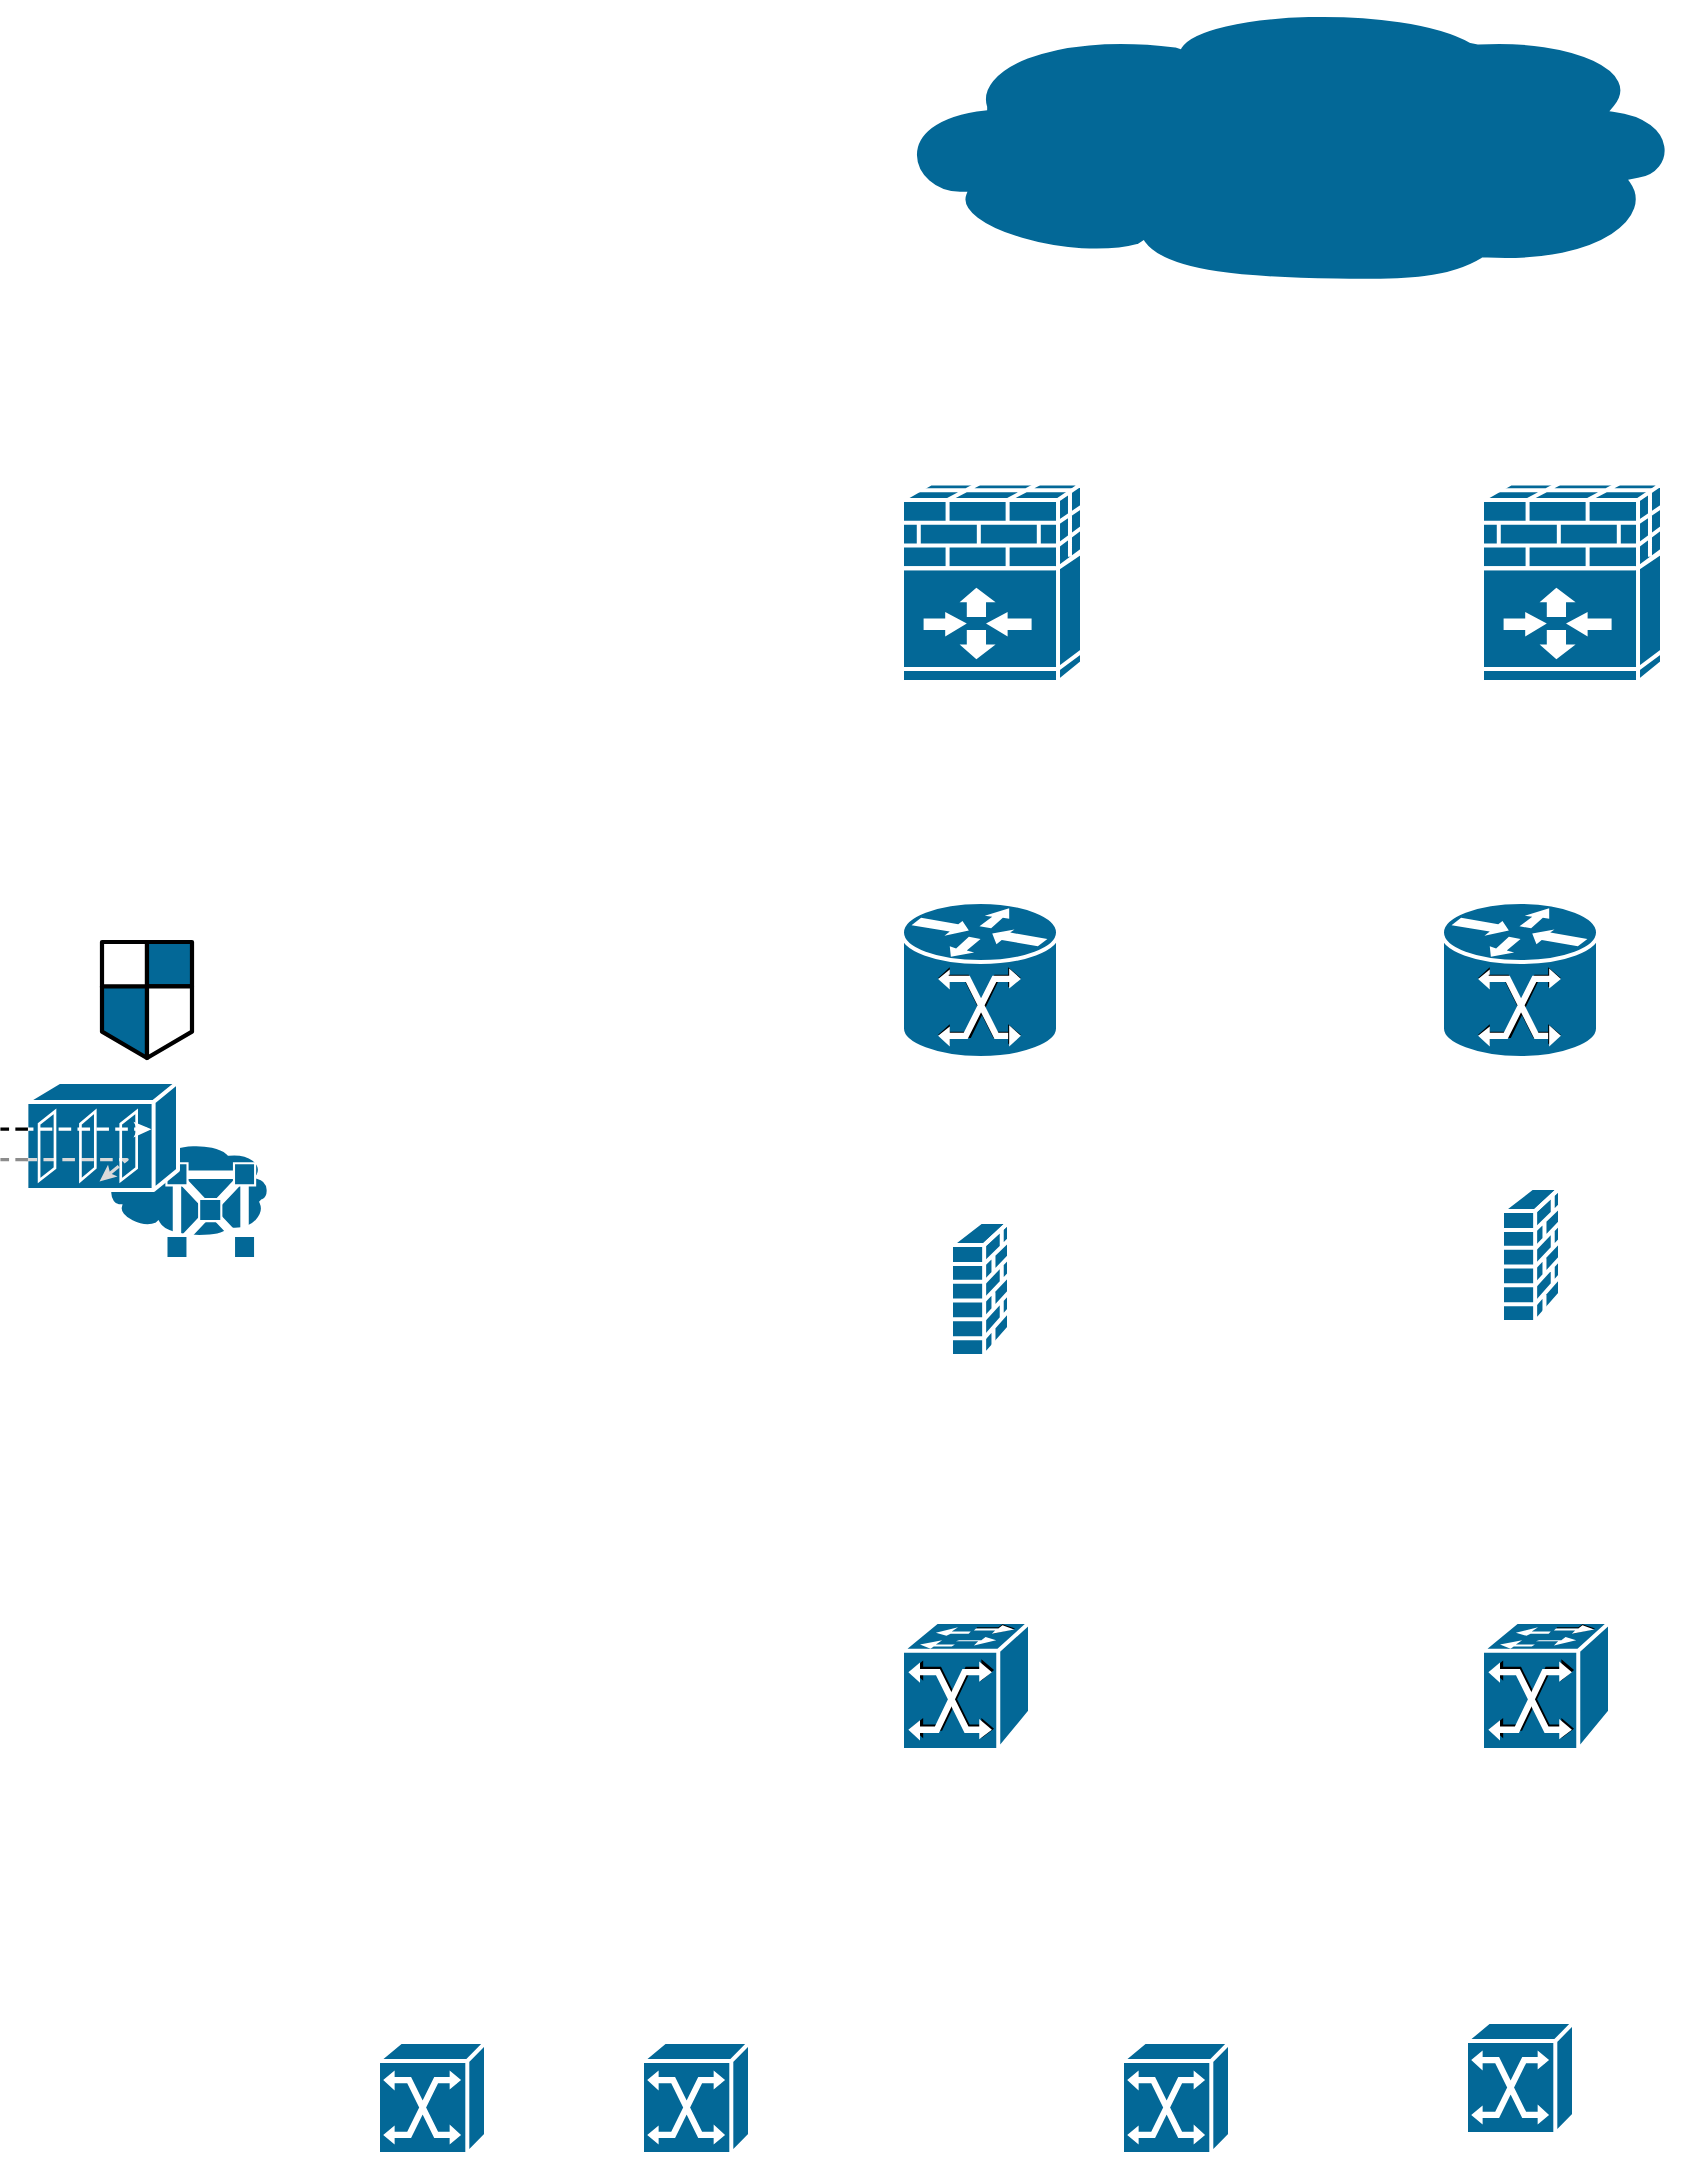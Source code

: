 <mxfile version="22.1.11" type="github">
  <diagram name="第 1 页" id="e8PkdAkC_buC88wBoFo7">
    <mxGraphModel dx="1314" dy="783" grid="1" gridSize="10" guides="1" tooltips="1" connect="1" arrows="1" fold="1" page="1" pageScale="1" pageWidth="1654" pageHeight="2336" math="0" shadow="0">
      <root>
        <mxCell id="0" />
        <mxCell id="1" parent="0" />
        <mxCell id="ve32dZPm960FdzRgtReY-1" value="" style="shape=mxgraph.cisco.storage.cloud;sketch=0;html=1;pointerEvents=1;dashed=0;fillColor=#036897;strokeColor=#ffffff;strokeWidth=2;verticalLabelPosition=bottom;verticalAlign=top;align=center;outlineConnect=0;" vertex="1" parent="1">
          <mxGeometry x="900" y="30" width="400" height="140" as="geometry" />
        </mxCell>
        <mxCell id="ve32dZPm960FdzRgtReY-2" value="" style="shape=mxgraph.cisco.switches.atm_fast_gigabit_etherswitch;sketch=0;html=1;pointerEvents=1;dashed=0;fillColor=#036897;strokeColor=#ffffff;strokeWidth=2;verticalLabelPosition=bottom;verticalAlign=top;align=center;outlineConnect=0;" vertex="1" parent="1">
          <mxGeometry x="910" y="840" width="64" height="64" as="geometry" />
        </mxCell>
        <mxCell id="ve32dZPm960FdzRgtReY-3" value="" style="shape=mxgraph.cisco.switches.atm_switch;sketch=0;html=1;pointerEvents=1;dashed=0;fillColor=#036897;strokeColor=#ffffff;strokeWidth=2;verticalLabelPosition=bottom;verticalAlign=top;align=center;outlineConnect=0;" vertex="1" parent="1">
          <mxGeometry x="648" y="1050" width="54" height="56" as="geometry" />
        </mxCell>
        <mxCell id="ve32dZPm960FdzRgtReY-4" value="" style="shape=mxgraph.cisco.switches.mgx_8000_multiservice_switch;sketch=0;html=1;pointerEvents=1;dashed=0;fillColor=#036897;strokeColor=#ffffff;strokeWidth=2;verticalLabelPosition=bottom;verticalAlign=top;align=center;outlineConnect=0;" vertex="1" parent="1">
          <mxGeometry x="910" y="480" width="78" height="78" as="geometry" />
        </mxCell>
        <mxCell id="ve32dZPm960FdzRgtReY-5" value="" style="shape=mxgraph.cisco.security.firewall;sketch=0;html=1;pointerEvents=1;dashed=0;fillColor=#036897;strokeColor=#ffffff;strokeWidth=2;verticalLabelPosition=bottom;verticalAlign=top;align=center;outlineConnect=0;" vertex="1" parent="1">
          <mxGeometry x="934.5" y="640" width="29" height="67" as="geometry" />
        </mxCell>
        <mxCell id="ve32dZPm960FdzRgtReY-6" value="" style="shape=mxgraph.cisco.security.ios_firewall;sketch=0;html=1;pointerEvents=1;dashed=0;fillColor=#036897;strokeColor=#ffffff;strokeWidth=2;verticalLabelPosition=bottom;verticalAlign=top;align=center;outlineConnect=0;" vertex="1" parent="1">
          <mxGeometry x="910" y="270" width="90" height="100" as="geometry" />
        </mxCell>
        <mxCell id="ve32dZPm960FdzRgtReY-7" value="" style="shape=mxgraph.cisco.security.network_security;sketch=0;html=1;pointerEvents=1;dashed=0;fillColor=#036897;strokeColor=#ffffff;strokeWidth=2;verticalLabelPosition=bottom;verticalAlign=top;align=center;outlineConnect=0;" vertex="1" parent="1">
          <mxGeometry x="510" y="500" width="45" height="58" as="geometry" />
        </mxCell>
        <mxCell id="ve32dZPm960FdzRgtReY-8" value="" style="shape=mxgraph.cisco.security.gatekeeper;sketch=0;html=1;pointerEvents=1;dashed=0;fillColor=#036897;strokeColor=#ffffff;strokeWidth=2;verticalLabelPosition=bottom;verticalAlign=top;align=center;outlineConnect=0;" vertex="1" parent="1">
          <mxGeometry x="510" y="599" width="85" height="59" as="geometry" />
        </mxCell>
        <mxCell id="ve32dZPm960FdzRgtReY-9" value="" style="shape=mxgraph.cisco.security.guard;sketch=0;html=1;pointerEvents=1;dashed=0;fillColor=#036897;strokeColor=#ffffff;strokeWidth=2;verticalLabelPosition=bottom;verticalAlign=top;align=center;outlineConnect=0;" vertex="1" parent="1">
          <mxGeometry x="460" y="570" width="88" height="54" as="geometry" />
        </mxCell>
        <mxCell id="ve32dZPm960FdzRgtReY-11" value="" style="shape=mxgraph.cisco.security.ios_firewall;sketch=0;html=1;pointerEvents=1;dashed=0;fillColor=#036897;strokeColor=#ffffff;strokeWidth=2;verticalLabelPosition=bottom;verticalAlign=top;align=center;outlineConnect=0;" vertex="1" parent="1">
          <mxGeometry x="1200" y="270" width="90" height="100" as="geometry" />
        </mxCell>
        <mxCell id="ve32dZPm960FdzRgtReY-12" value="" style="shape=mxgraph.cisco.switches.mgx_8000_multiservice_switch;sketch=0;html=1;pointerEvents=1;dashed=0;fillColor=#036897;strokeColor=#ffffff;strokeWidth=2;verticalLabelPosition=bottom;verticalAlign=top;align=center;outlineConnect=0;" vertex="1" parent="1">
          <mxGeometry x="1180" y="480" width="78" height="78" as="geometry" />
        </mxCell>
        <mxCell id="ve32dZPm960FdzRgtReY-13" value="" style="shape=mxgraph.cisco.security.firewall;sketch=0;html=1;pointerEvents=1;dashed=0;fillColor=#036897;strokeColor=#ffffff;strokeWidth=2;verticalLabelPosition=bottom;verticalAlign=top;align=center;outlineConnect=0;" vertex="1" parent="1">
          <mxGeometry x="1210" y="623" width="29" height="67" as="geometry" />
        </mxCell>
        <mxCell id="ve32dZPm960FdzRgtReY-14" value="" style="shape=mxgraph.cisco.switches.atm_fast_gigabit_etherswitch;sketch=0;html=1;pointerEvents=1;dashed=0;fillColor=#036897;strokeColor=#ffffff;strokeWidth=2;verticalLabelPosition=bottom;verticalAlign=top;align=center;outlineConnect=0;" vertex="1" parent="1">
          <mxGeometry x="1200" y="840" width="64" height="64" as="geometry" />
        </mxCell>
        <mxCell id="ve32dZPm960FdzRgtReY-15" value="" style="shape=mxgraph.cisco.switches.atm_switch;sketch=0;html=1;pointerEvents=1;dashed=0;fillColor=#036897;strokeColor=#ffffff;strokeWidth=2;verticalLabelPosition=bottom;verticalAlign=top;align=center;outlineConnect=0;" vertex="1" parent="1">
          <mxGeometry x="780" y="1050" width="54" height="56" as="geometry" />
        </mxCell>
        <mxCell id="ve32dZPm960FdzRgtReY-16" value="" style="shape=mxgraph.cisco.switches.atm_switch;sketch=0;html=1;pointerEvents=1;dashed=0;fillColor=#036897;strokeColor=#ffffff;strokeWidth=2;verticalLabelPosition=bottom;verticalAlign=top;align=center;outlineConnect=0;" vertex="1" parent="1">
          <mxGeometry x="1020" y="1050" width="54" height="56" as="geometry" />
        </mxCell>
        <mxCell id="ve32dZPm960FdzRgtReY-17" value="" style="shape=mxgraph.cisco.switches.atm_switch;sketch=0;html=1;pointerEvents=1;dashed=0;fillColor=#036897;strokeColor=#ffffff;strokeWidth=2;verticalLabelPosition=bottom;verticalAlign=top;align=center;outlineConnect=0;" vertex="1" parent="1">
          <mxGeometry x="1192" y="1040" width="54" height="56" as="geometry" />
        </mxCell>
      </root>
    </mxGraphModel>
  </diagram>
</mxfile>
